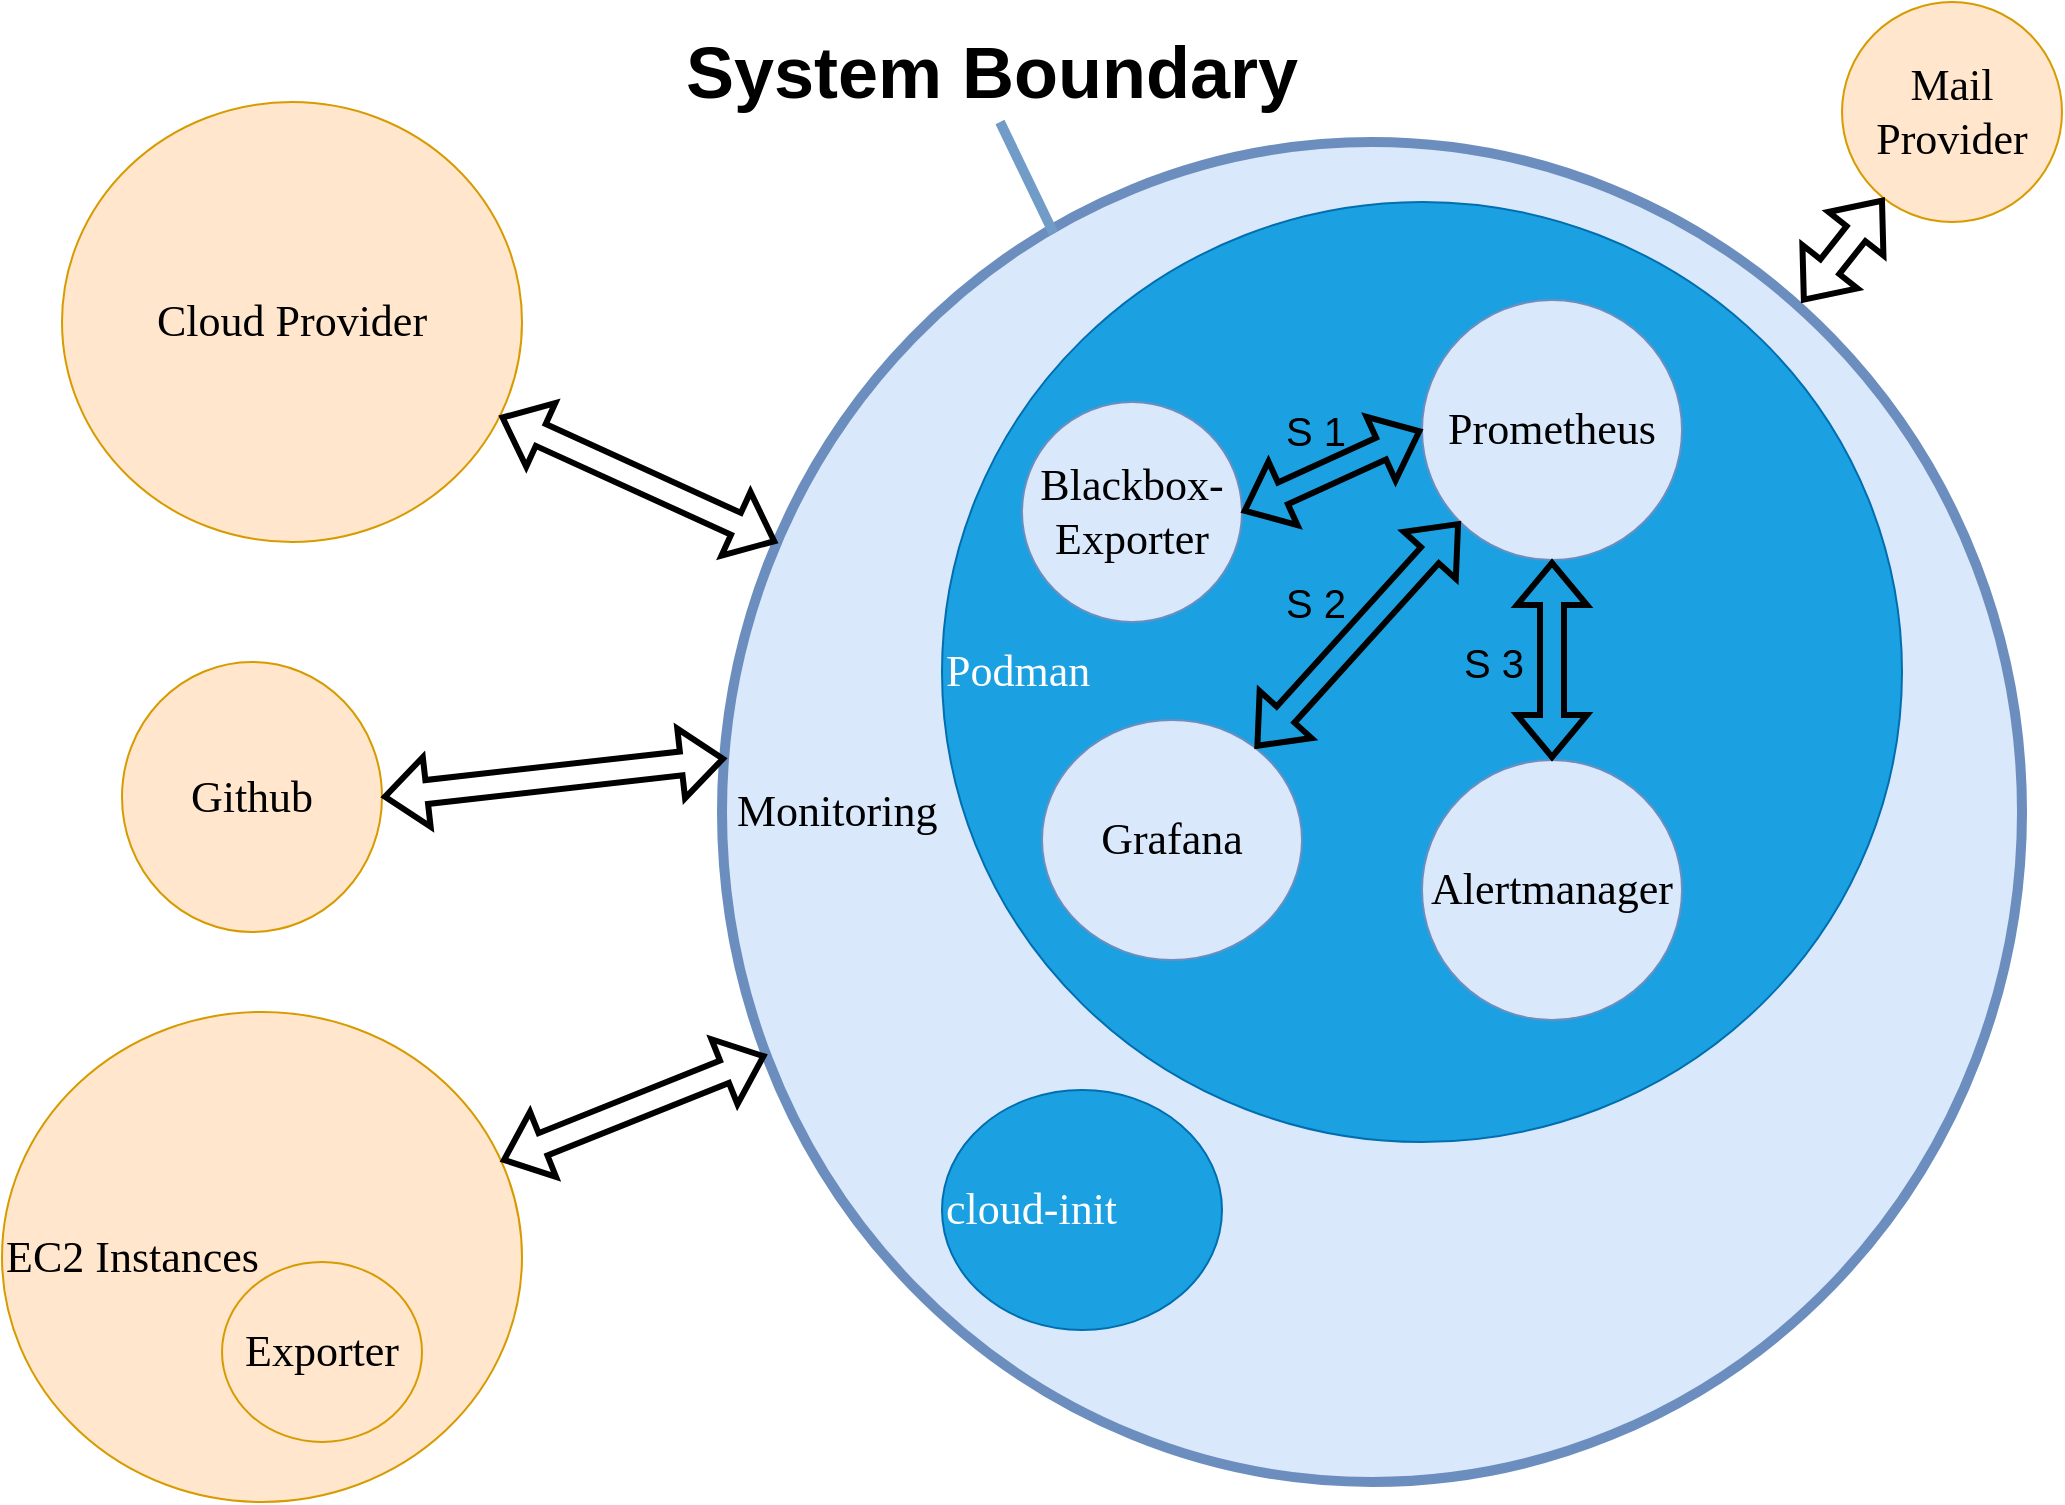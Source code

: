 <mxfile version="21.2.8" type="device">
  <diagram name="Page-1" id="dd472eb7-4b8b-5cd9-a60b-b15522922e76">
    <mxGraphModel dx="2433" dy="2547" grid="1" gridSize="10" guides="1" tooltips="1" connect="1" arrows="1" fold="1" page="1" pageScale="1" pageWidth="1100" pageHeight="850" background="none" math="0" shadow="0">
      <root>
        <mxCell id="0" />
        <mxCell id="1" parent="0" />
        <mxCell id="374e34682ed331ee-1" value="&amp;nbsp;Monitoring" style="ellipse;whiteSpace=wrap;html=1;rounded=0;shadow=0;dashed=0;comic=0;fontFamily=Verdana;fontSize=22;fillColor=#dae8fc;strokeColor=#6c8ebf;align=left;strokeWidth=5;" parent="1" vertex="1">
          <mxGeometry x="-700" y="-1610" width="650" height="670" as="geometry" />
        </mxCell>
        <mxCell id="45236fa5f4b8e91a-1" value="Podman" style="ellipse;whiteSpace=wrap;html=1;rounded=0;shadow=0;dashed=0;comic=0;fontFamily=Verdana;fontSize=22;fillColor=#1ba1e2;strokeColor=#006EAF;align=left;fontColor=#ffffff;strokeWidth=1;" parent="1" vertex="1">
          <mxGeometry x="-590" y="-1580" width="480" height="470" as="geometry" />
        </mxCell>
        <mxCell id="45236fa5f4b8e91a-2" value="Grafana" style="ellipse;whiteSpace=wrap;html=1;rounded=0;shadow=0;dashed=0;comic=0;fontFamily=Verdana;fontSize=22;fillColor=#dae8fc;strokeColor=#6c8ebf;" parent="1" vertex="1">
          <mxGeometry x="-540" y="-1321" width="130" height="120" as="geometry" />
        </mxCell>
        <mxCell id="45236fa5f4b8e91a-3" value="Prometheus" style="ellipse;whiteSpace=wrap;html=1;rounded=0;shadow=0;dashed=0;comic=0;fontFamily=Verdana;fontSize=22;fillColor=#dae8fc;strokeColor=#6c8ebf;" parent="1" vertex="1">
          <mxGeometry x="-350" y="-1531" width="130" height="130" as="geometry" />
        </mxCell>
        <mxCell id="45236fa5f4b8e91a-8" value="Blackbox-Exporter" style="ellipse;whiteSpace=wrap;html=1;rounded=0;shadow=0;dashed=0;comic=0;fontFamily=Verdana;fontSize=22;fillColor=#dae8fc;strokeColor=#6c8ebf;" parent="1" vertex="1">
          <mxGeometry x="-550" y="-1480" width="110" height="110" as="geometry" />
        </mxCell>
        <mxCell id="RrNw7fHvJgv9lTAghIve-2" value="Alertmanager" style="ellipse;whiteSpace=wrap;html=1;rounded=0;shadow=0;dashed=0;comic=0;fontFamily=Verdana;fontSize=22;fillColor=#dae8fc;strokeColor=#6c8ebf;" parent="1" vertex="1">
          <mxGeometry x="-350" y="-1301" width="130" height="130" as="geometry" />
        </mxCell>
        <mxCell id="RrNw7fHvJgv9lTAghIve-3" value="Cloud Provider" style="ellipse;whiteSpace=wrap;html=1;rounded=0;shadow=0;dashed=0;comic=0;fontFamily=Verdana;fontSize=22;fillColor=#ffe6cc;strokeColor=#d79b00;" parent="1" vertex="1">
          <mxGeometry x="-1030" y="-1630" width="230" height="220" as="geometry" />
        </mxCell>
        <mxCell id="RrNw7fHvJgv9lTAghIve-4" value="cloud-init" style="ellipse;whiteSpace=wrap;html=1;rounded=0;shadow=0;dashed=0;comic=0;fontFamily=Verdana;fontSize=22;fillColor=#1ba1e2;strokeColor=#006EAF;align=left;fontColor=#ffffff;" parent="1" vertex="1">
          <mxGeometry x="-590" y="-1136" width="140" height="120" as="geometry" />
        </mxCell>
        <mxCell id="RrNw7fHvJgv9lTAghIve-13" value="" style="endArrow=classic;html=1;rounded=0;exitX=0.5;exitY=0;exitDx=0;exitDy=0;startArrow=classic;startFill=1;endFill=1;shape=flexArrow;strokeWidth=3;" parent="1" source="RrNw7fHvJgv9lTAghIve-2" target="45236fa5f4b8e91a-3" edge="1">
          <mxGeometry width="50" height="50" relative="1" as="geometry">
            <mxPoint x="-290" y="-1061" as="sourcePoint" />
            <mxPoint x="-240" y="-1111" as="targetPoint" />
          </mxGeometry>
        </mxCell>
        <mxCell id="RrNw7fHvJgv9lTAghIve-14" value="" style="endArrow=classic;html=1;rounded=0;entryX=0;entryY=1;entryDx=0;entryDy=0;startArrow=classic;startFill=1;endFill=1;shape=flexArrow;strokeWidth=3;" parent="1" source="45236fa5f4b8e91a-2" target="45236fa5f4b8e91a-3" edge="1">
          <mxGeometry width="50" height="50" relative="1" as="geometry">
            <mxPoint x="-290" y="-1061" as="sourcePoint" />
            <mxPoint x="-240" y="-1111" as="targetPoint" />
          </mxGeometry>
        </mxCell>
        <mxCell id="RrNw7fHvJgv9lTAghIve-15" value="" style="endArrow=block;html=1;rounded=0;entryX=0;entryY=0.5;entryDx=0;entryDy=0;exitX=1;exitY=0.5;exitDx=0;exitDy=0;strokeColor=default;shape=flexArrow;shadow=0;startArrow=block;strokeWidth=3;" parent="1" source="45236fa5f4b8e91a-8" target="45236fa5f4b8e91a-3" edge="1">
          <mxGeometry width="50" height="50" relative="1" as="geometry">
            <mxPoint x="-240" y="-991" as="sourcePoint" />
            <mxPoint x="-190" y="-1041" as="targetPoint" />
          </mxGeometry>
        </mxCell>
        <mxCell id="RrNw7fHvJgv9lTAghIve-16" value="" style="endArrow=block;html=1;rounded=0;shape=flexArrow;startArrow=block;strokeWidth=3;" parent="1" source="374e34682ed331ee-1" target="RrNw7fHvJgv9lTAghIve-3" edge="1">
          <mxGeometry width="50" height="50" relative="1" as="geometry">
            <mxPoint x="-240" y="-1020" as="sourcePoint" />
            <mxPoint x="-190" y="-1070" as="targetPoint" />
          </mxGeometry>
        </mxCell>
        <mxCell id="5QEIALKn6wjlrtgImrCb-2" value="" style="endArrow=none;html=1;rounded=0;strokeWidth=5;strokeColor=#719CC7;entryX=0.255;entryY=0.068;entryDx=0;entryDy=0;entryPerimeter=0;" parent="1" edge="1" target="374e34682ed331ee-1">
          <mxGeometry width="50" height="50" relative="1" as="geometry">
            <mxPoint x="-561" y="-1620" as="sourcePoint" />
            <mxPoint x="-540" y="-1580" as="targetPoint" />
          </mxGeometry>
        </mxCell>
        <mxCell id="5QEIALKn6wjlrtgImrCb-3" value="&lt;font size=&quot;1&quot; style=&quot;&quot;&gt;&lt;b style=&quot;font-size: 36px;&quot;&gt;System Boundary&lt;/b&gt;&lt;/font&gt;" style="text;html=1;strokeColor=none;fillColor=none;align=center;verticalAlign=middle;whiteSpace=wrap;rounded=0;" parent="1" vertex="1">
          <mxGeometry x="-760" y="-1670" width="390" height="50" as="geometry" />
        </mxCell>
        <mxCell id="5QEIALKn6wjlrtgImrCb-5" value="&lt;font style=&quot;font-size: 20px;&quot;&gt;S 1&lt;/font&gt;" style="text;html=1;strokeColor=none;fillColor=none;align=center;verticalAlign=middle;whiteSpace=wrap;rounded=0;" parent="1" vertex="1">
          <mxGeometry x="-433" y="-1481" width="60" height="30" as="geometry" />
        </mxCell>
        <mxCell id="5QEIALKn6wjlrtgImrCb-6" value="&lt;font style=&quot;font-size: 20px;&quot;&gt;S 2&lt;/font&gt;" style="text;html=1;strokeColor=none;fillColor=none;align=center;verticalAlign=middle;whiteSpace=wrap;rounded=0;" parent="1" vertex="1">
          <mxGeometry x="-433" y="-1395" width="60" height="30" as="geometry" />
        </mxCell>
        <mxCell id="5QEIALKn6wjlrtgImrCb-7" value="&lt;font style=&quot;font-size: 20px;&quot;&gt;S 3&lt;/font&gt;" style="text;html=1;strokeColor=none;fillColor=none;align=center;verticalAlign=middle;whiteSpace=wrap;rounded=0;" parent="1" vertex="1">
          <mxGeometry x="-344" y="-1365" width="60" height="30" as="geometry" />
        </mxCell>
        <mxCell id="R-XzaaB9hs1SfUXW5TS7-1" value="EC2 Instances" style="ellipse;whiteSpace=wrap;html=1;rounded=0;shadow=0;dashed=0;comic=0;fontFamily=Verdana;fontSize=22;fillColor=#ffe6cc;strokeColor=#d79b00;align=left;" vertex="1" parent="1">
          <mxGeometry x="-1060" y="-1175" width="260" height="245" as="geometry" />
        </mxCell>
        <mxCell id="R-XzaaB9hs1SfUXW5TS7-2" value="" style="endArrow=block;html=1;rounded=0;shape=flexArrow;startArrow=block;strokeWidth=3;" edge="1" parent="1" source="374e34682ed331ee-1" target="R-XzaaB9hs1SfUXW5TS7-1">
          <mxGeometry width="50" height="50" relative="1" as="geometry">
            <mxPoint x="-701" y="-1379" as="sourcePoint" />
            <mxPoint x="-807" y="-1433" as="targetPoint" />
          </mxGeometry>
        </mxCell>
        <mxCell id="R-XzaaB9hs1SfUXW5TS7-3" value="Github" style="ellipse;whiteSpace=wrap;html=1;rounded=0;shadow=0;dashed=0;comic=0;fontFamily=Verdana;fontSize=22;fillColor=#ffe6cc;strokeColor=#d79b00;" vertex="1" parent="1">
          <mxGeometry x="-1000" y="-1350" width="130" height="135" as="geometry" />
        </mxCell>
        <mxCell id="R-XzaaB9hs1SfUXW5TS7-4" value="" style="endArrow=block;html=1;rounded=0;shape=flexArrow;startArrow=block;strokeWidth=3;entryX=1;entryY=0.5;entryDx=0;entryDy=0;exitX=0.003;exitY=0.46;exitDx=0;exitDy=0;exitPerimeter=0;" edge="1" parent="1" source="374e34682ed331ee-1" target="R-XzaaB9hs1SfUXW5TS7-3">
          <mxGeometry width="50" height="50" relative="1" as="geometry">
            <mxPoint x="-701" y="-1357" as="sourcePoint" />
            <mxPoint x="-807" y="-1411" as="targetPoint" />
          </mxGeometry>
        </mxCell>
        <mxCell id="R-XzaaB9hs1SfUXW5TS7-6" value="Exporter" style="ellipse;whiteSpace=wrap;html=1;rounded=0;shadow=0;dashed=0;comic=0;fontFamily=Verdana;fontSize=22;fillColor=#ffe6cc;strokeColor=#d79b00;" vertex="1" parent="1">
          <mxGeometry x="-950" y="-1050" width="100" height="90" as="geometry" />
        </mxCell>
        <mxCell id="R-XzaaB9hs1SfUXW5TS7-7" value="Mail Provider" style="ellipse;whiteSpace=wrap;html=1;rounded=0;shadow=0;dashed=0;comic=0;fontFamily=Verdana;fontSize=22;fillColor=#ffe6cc;strokeColor=#d79b00;" vertex="1" parent="1">
          <mxGeometry x="-140" y="-1680" width="110" height="110" as="geometry" />
        </mxCell>
        <mxCell id="R-XzaaB9hs1SfUXW5TS7-8" value="" style="endArrow=block;html=1;rounded=0;shape=flexArrow;startArrow=block;strokeWidth=3;" edge="1" parent="1" source="R-XzaaB9hs1SfUXW5TS7-7">
          <mxGeometry width="50" height="50" relative="1" as="geometry">
            <mxPoint x="-120.891" y="-1535.697" as="sourcePoint" />
            <mxPoint x="-160" y="-1530" as="targetPoint" />
          </mxGeometry>
        </mxCell>
      </root>
    </mxGraphModel>
  </diagram>
</mxfile>
